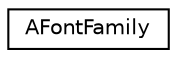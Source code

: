 digraph "Graphical Class Hierarchy"
{
 // LATEX_PDF_SIZE
  edge [fontname="Helvetica",fontsize="10",labelfontname="Helvetica",labelfontsize="10"];
  node [fontname="Helvetica",fontsize="10",shape=record];
  rankdir="LR";
  Node0 [label="AFontFamily",height=0.2,width=0.4,color="black", fillcolor="white", style="filled",URL="$classAFontFamily.html",tooltip=" "];
}
